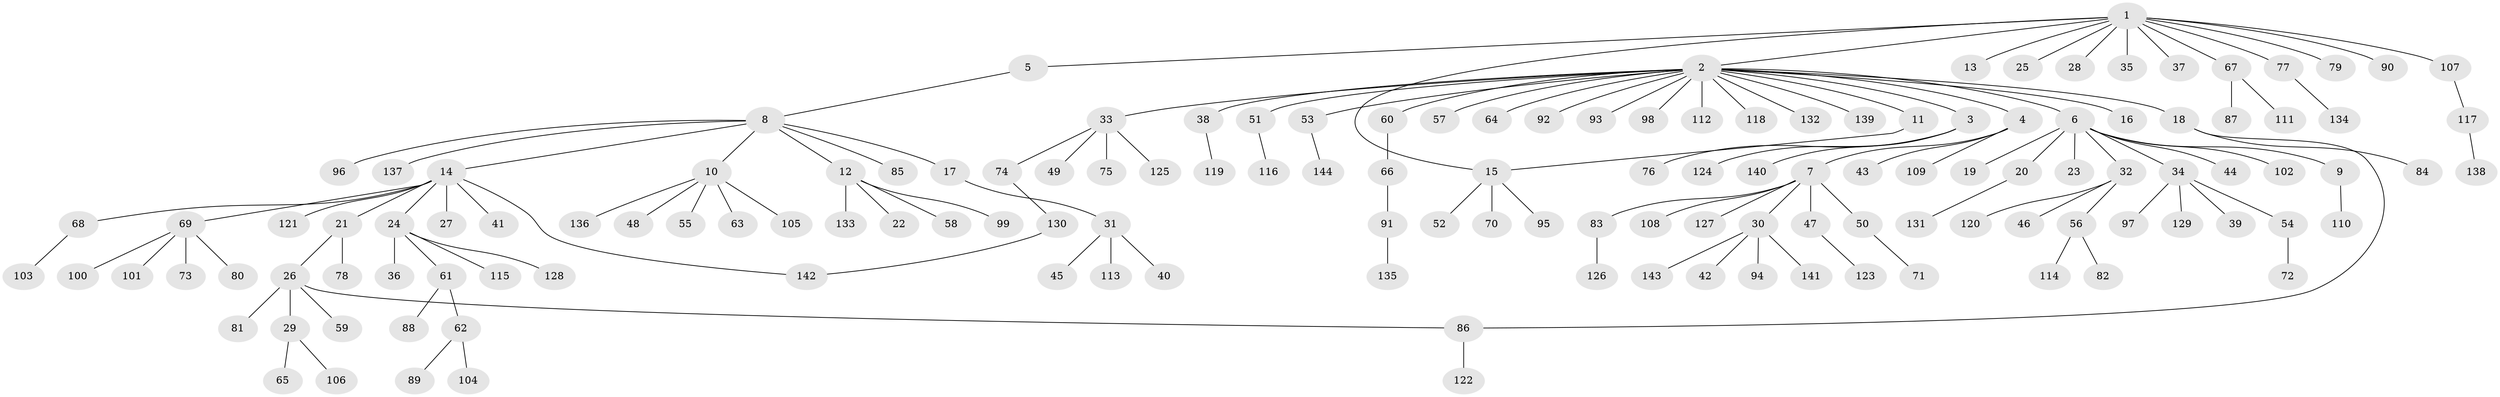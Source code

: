 // coarse degree distribution, {12: 0.008928571428571428, 21: 0.008928571428571428, 3: 0.05357142857142857, 8: 0.017857142857142856, 6: 0.017857142857142856, 1: 0.6875, 5: 0.017857142857142856, 4: 0.05357142857142857, 10: 0.008928571428571428, 2: 0.125}
// Generated by graph-tools (version 1.1) at 2025/51/02/27/25 19:51:55]
// undirected, 144 vertices, 146 edges
graph export_dot {
graph [start="1"]
  node [color=gray90,style=filled];
  1;
  2;
  3;
  4;
  5;
  6;
  7;
  8;
  9;
  10;
  11;
  12;
  13;
  14;
  15;
  16;
  17;
  18;
  19;
  20;
  21;
  22;
  23;
  24;
  25;
  26;
  27;
  28;
  29;
  30;
  31;
  32;
  33;
  34;
  35;
  36;
  37;
  38;
  39;
  40;
  41;
  42;
  43;
  44;
  45;
  46;
  47;
  48;
  49;
  50;
  51;
  52;
  53;
  54;
  55;
  56;
  57;
  58;
  59;
  60;
  61;
  62;
  63;
  64;
  65;
  66;
  67;
  68;
  69;
  70;
  71;
  72;
  73;
  74;
  75;
  76;
  77;
  78;
  79;
  80;
  81;
  82;
  83;
  84;
  85;
  86;
  87;
  88;
  89;
  90;
  91;
  92;
  93;
  94;
  95;
  96;
  97;
  98;
  99;
  100;
  101;
  102;
  103;
  104;
  105;
  106;
  107;
  108;
  109;
  110;
  111;
  112;
  113;
  114;
  115;
  116;
  117;
  118;
  119;
  120;
  121;
  122;
  123;
  124;
  125;
  126;
  127;
  128;
  129;
  130;
  131;
  132;
  133;
  134;
  135;
  136;
  137;
  138;
  139;
  140;
  141;
  142;
  143;
  144;
  1 -- 2;
  1 -- 5;
  1 -- 13;
  1 -- 15;
  1 -- 25;
  1 -- 28;
  1 -- 35;
  1 -- 37;
  1 -- 67;
  1 -- 77;
  1 -- 79;
  1 -- 90;
  1 -- 107;
  2 -- 3;
  2 -- 4;
  2 -- 6;
  2 -- 11;
  2 -- 16;
  2 -- 18;
  2 -- 33;
  2 -- 38;
  2 -- 51;
  2 -- 53;
  2 -- 57;
  2 -- 60;
  2 -- 64;
  2 -- 92;
  2 -- 93;
  2 -- 98;
  2 -- 112;
  2 -- 118;
  2 -- 132;
  2 -- 139;
  3 -- 76;
  3 -- 124;
  3 -- 140;
  4 -- 7;
  4 -- 43;
  4 -- 109;
  5 -- 8;
  6 -- 9;
  6 -- 19;
  6 -- 20;
  6 -- 23;
  6 -- 32;
  6 -- 34;
  6 -- 44;
  6 -- 102;
  7 -- 30;
  7 -- 47;
  7 -- 50;
  7 -- 83;
  7 -- 108;
  7 -- 127;
  8 -- 10;
  8 -- 12;
  8 -- 14;
  8 -- 17;
  8 -- 85;
  8 -- 96;
  8 -- 137;
  9 -- 110;
  10 -- 48;
  10 -- 55;
  10 -- 63;
  10 -- 105;
  10 -- 136;
  11 -- 15;
  12 -- 22;
  12 -- 58;
  12 -- 99;
  12 -- 133;
  14 -- 21;
  14 -- 24;
  14 -- 27;
  14 -- 41;
  14 -- 68;
  14 -- 69;
  14 -- 121;
  14 -- 142;
  15 -- 52;
  15 -- 70;
  15 -- 95;
  17 -- 31;
  18 -- 84;
  18 -- 86;
  20 -- 131;
  21 -- 26;
  21 -- 78;
  24 -- 36;
  24 -- 61;
  24 -- 115;
  24 -- 128;
  26 -- 29;
  26 -- 59;
  26 -- 81;
  26 -- 86;
  29 -- 65;
  29 -- 106;
  30 -- 42;
  30 -- 94;
  30 -- 141;
  30 -- 143;
  31 -- 40;
  31 -- 45;
  31 -- 113;
  32 -- 46;
  32 -- 56;
  32 -- 120;
  33 -- 49;
  33 -- 74;
  33 -- 75;
  33 -- 125;
  34 -- 39;
  34 -- 54;
  34 -- 97;
  34 -- 129;
  38 -- 119;
  47 -- 123;
  50 -- 71;
  51 -- 116;
  53 -- 144;
  54 -- 72;
  56 -- 82;
  56 -- 114;
  60 -- 66;
  61 -- 62;
  61 -- 88;
  62 -- 89;
  62 -- 104;
  66 -- 91;
  67 -- 87;
  67 -- 111;
  68 -- 103;
  69 -- 73;
  69 -- 80;
  69 -- 100;
  69 -- 101;
  74 -- 130;
  77 -- 134;
  83 -- 126;
  86 -- 122;
  91 -- 135;
  107 -- 117;
  117 -- 138;
  130 -- 142;
}
